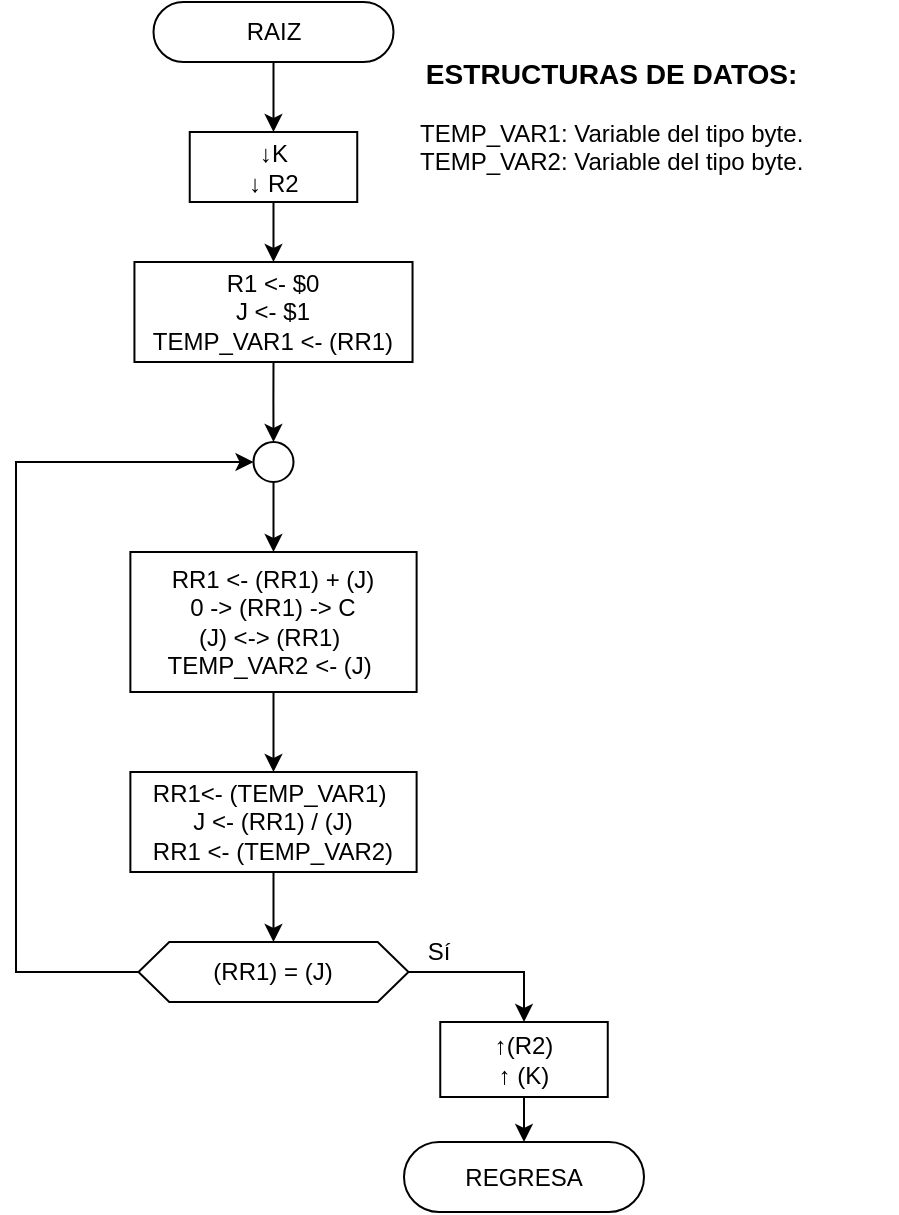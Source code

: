 <mxfile version="13.1.3" type="device"><diagram id="OE71F91uqmyHeHCGm0jq" name="Page-1"><mxGraphModel dx="702" dy="699" grid="1" gridSize="10" guides="1" tooltips="1" connect="1" arrows="1" fold="1" page="1" pageScale="1" pageWidth="827" pageHeight="1169" math="0" shadow="0"><root><mxCell id="0"/><mxCell id="1" parent="0"/><mxCell id="ScJ5B0TkJVILaIbRresl-4" style="edgeStyle=orthogonalEdgeStyle;rounded=0;orthogonalLoop=1;jettySize=auto;html=1;exitX=0.5;exitY=1;exitDx=0;exitDy=0;entryX=0.5;entryY=0;entryDx=0;entryDy=0;" parent="1" source="ScJ5B0TkJVILaIbRresl-1" target="ScJ5B0TkJVILaIbRresl-3" edge="1"><mxGeometry relative="1" as="geometry"/></mxCell><mxCell id="ScJ5B0TkJVILaIbRresl-1" value="RAIZ" style="rounded=1;whiteSpace=wrap;html=1;fontSize=12;glass=0;strokeWidth=1;shadow=0;arcSize=50;" parent="1" vertex="1"><mxGeometry x="168.75" y="130" width="120" height="30" as="geometry"/></mxCell><mxCell id="COhXqXHbtT5Kct-Gtgds-2" style="edgeStyle=orthogonalEdgeStyle;rounded=0;orthogonalLoop=1;jettySize=auto;html=1;exitX=0.5;exitY=1;exitDx=0;exitDy=0;entryX=0.5;entryY=0;entryDx=0;entryDy=0;" parent="1" source="ScJ5B0TkJVILaIbRresl-3" target="PH5LNjjoDIfX9e53kpM_-13" edge="1"><mxGeometry relative="1" as="geometry"/></mxCell><mxCell id="ScJ5B0TkJVILaIbRresl-3" value="↓K&lt;br&gt;↓ R2" style="rounded=0;whiteSpace=wrap;html=1;" parent="1" vertex="1"><mxGeometry x="186.87" y="195" width="83.75" height="35" as="geometry"/></mxCell><mxCell id="PH5LNjjoDIfX9e53kpM_-8" value="REGRESA" style="rounded=1;whiteSpace=wrap;html=1;fontSize=12;glass=0;strokeWidth=1;shadow=0;arcSize=50;" parent="1" vertex="1"><mxGeometry x="294" y="700" width="120" height="35" as="geometry"/></mxCell><mxCell id="PH5LNjjoDIfX9e53kpM_-16" style="edgeStyle=orthogonalEdgeStyle;rounded=0;orthogonalLoop=1;jettySize=auto;html=1;exitX=0.5;exitY=1;exitDx=0;exitDy=0;entryX=0.5;entryY=0;entryDx=0;entryDy=0;" parent="1" source="PH5LNjjoDIfX9e53kpM_-13" target="PH5LNjjoDIfX9e53kpM_-15" edge="1"><mxGeometry relative="1" as="geometry"/></mxCell><mxCell id="PH5LNjjoDIfX9e53kpM_-13" value="R1 &amp;lt;- $0&lt;br&gt;J &amp;lt;- $1&lt;br&gt;TEMP_VAR1 &amp;lt;- (RR1)" style="rounded=0;whiteSpace=wrap;html=1;" parent="1" vertex="1"><mxGeometry x="159.22" y="260" width="139.05" height="50" as="geometry"/></mxCell><mxCell id="PH5LNjjoDIfX9e53kpM_-18" style="edgeStyle=orthogonalEdgeStyle;rounded=0;orthogonalLoop=1;jettySize=auto;html=1;exitX=0.5;exitY=1;exitDx=0;exitDy=0;entryX=0.5;entryY=0;entryDx=0;entryDy=0;" parent="1" source="PH5LNjjoDIfX9e53kpM_-15" target="PH5LNjjoDIfX9e53kpM_-17" edge="1"><mxGeometry relative="1" as="geometry"/></mxCell><mxCell id="PH5LNjjoDIfX9e53kpM_-15" value="" style="ellipse;whiteSpace=wrap;html=1;aspect=fixed;" parent="1" vertex="1"><mxGeometry x="218.75" y="350" width="20" height="20" as="geometry"/></mxCell><mxCell id="81rtYOHJQT2Y4QlC0bao-2" style="edgeStyle=orthogonalEdgeStyle;rounded=0;orthogonalLoop=1;jettySize=auto;html=1;exitX=0.5;exitY=1;exitDx=0;exitDy=0;entryX=0.5;entryY=0;entryDx=0;entryDy=0;" parent="1" source="PH5LNjjoDIfX9e53kpM_-17" target="81rtYOHJQT2Y4QlC0bao-1" edge="1"><mxGeometry relative="1" as="geometry"/></mxCell><mxCell id="PH5LNjjoDIfX9e53kpM_-17" value="RR1 &amp;lt;- (RR1) + (J)&lt;br&gt;0 -&amp;gt; (RR1) -&amp;gt; C&lt;br&gt;(J) &amp;lt;-&amp;gt; (RR1)&amp;nbsp;&lt;br&gt;TEMP_VAR2 &amp;lt;- (J)&amp;nbsp;" style="rounded=0;whiteSpace=wrap;html=1;" parent="1" vertex="1"><mxGeometry x="157.19" y="405" width="143.12" height="70" as="geometry"/></mxCell><mxCell id="PH5LNjjoDIfX9e53kpM_-31" style="edgeStyle=orthogonalEdgeStyle;rounded=0;orthogonalLoop=1;jettySize=auto;html=1;exitX=0;exitY=0.5;exitDx=0;exitDy=0;entryX=0;entryY=0.5;entryDx=0;entryDy=0;" parent="1" source="PH5LNjjoDIfX9e53kpM_-19" target="PH5LNjjoDIfX9e53kpM_-15" edge="1"><mxGeometry relative="1" as="geometry"><mxPoint x="101.875" y="377.5" as="targetPoint"/><Array as="points"><mxPoint x="100" y="615"/><mxPoint x="100" y="360"/></Array></mxGeometry></mxCell><mxCell id="COhXqXHbtT5Kct-Gtgds-3" style="edgeStyle=orthogonalEdgeStyle;rounded=0;orthogonalLoop=1;jettySize=auto;html=1;exitX=1;exitY=0.5;exitDx=0;exitDy=0;entryX=0.5;entryY=0;entryDx=0;entryDy=0;" parent="1" source="PH5LNjjoDIfX9e53kpM_-19" target="PH5LNjjoDIfX9e53kpM_-28" edge="1"><mxGeometry relative="1" as="geometry"/></mxCell><mxCell id="PH5LNjjoDIfX9e53kpM_-19" value="(RR1) = (J)" style="shape=hexagon;perimeter=hexagonPerimeter2;whiteSpace=wrap;html=1;size=0.114;" parent="1" vertex="1"><mxGeometry x="161.24" y="600" width="135.01" height="30" as="geometry"/></mxCell><mxCell id="PH5LNjjoDIfX9e53kpM_-30" style="edgeStyle=orthogonalEdgeStyle;rounded=0;orthogonalLoop=1;jettySize=auto;html=1;exitX=0.5;exitY=1;exitDx=0;exitDy=0;entryX=0.5;entryY=0;entryDx=0;entryDy=0;" parent="1" source="PH5LNjjoDIfX9e53kpM_-28" target="PH5LNjjoDIfX9e53kpM_-8" edge="1"><mxGeometry relative="1" as="geometry"/></mxCell><mxCell id="PH5LNjjoDIfX9e53kpM_-28" value="↑(R2)&lt;br&gt;↑ (K)" style="rounded=0;whiteSpace=wrap;html=1;" parent="1" vertex="1"><mxGeometry x="312.13" y="640" width="83.75" height="37.5" as="geometry"/></mxCell><mxCell id="PH5LNjjoDIfX9e53kpM_-34" value="Sí" style="text;html=1;align=center;verticalAlign=middle;resizable=0;points=[];autosize=1;" parent="1" vertex="1"><mxGeometry x="296.25" y="595" width="30" height="20" as="geometry"/></mxCell><mxCell id="COhXqXHbtT5Kct-Gtgds-1" value="&lt;h3 style=&quot;text-align: center&quot;&gt;ESTRUCTURAS DE DATOS:&lt;/h3&gt;TEMP_VAR1: Variable del tipo byte.&lt;br&gt;TEMP_VAR2: Variable del tipo byte." style="text;html=1;strokeColor=none;fillColor=none;align=left;verticalAlign=middle;whiteSpace=wrap;rounded=0;" parent="1" vertex="1"><mxGeometry x="300.31" y="130" width="240" height="100" as="geometry"/></mxCell><mxCell id="81rtYOHJQT2Y4QlC0bao-3" style="edgeStyle=orthogonalEdgeStyle;rounded=0;orthogonalLoop=1;jettySize=auto;html=1;exitX=0.5;exitY=1;exitDx=0;exitDy=0;entryX=0.5;entryY=0;entryDx=0;entryDy=0;" parent="1" source="81rtYOHJQT2Y4QlC0bao-1" target="PH5LNjjoDIfX9e53kpM_-19" edge="1"><mxGeometry relative="1" as="geometry"/></mxCell><mxCell id="81rtYOHJQT2Y4QlC0bao-1" value="RR1&amp;lt;- (TEMP_VAR1)&amp;nbsp;&lt;br&gt;J &amp;lt;- (RR1) / (J)&lt;br&gt;RR1 &amp;lt;- (TEMP_VAR2)" style="rounded=0;whiteSpace=wrap;html=1;" parent="1" vertex="1"><mxGeometry x="157.19" y="515" width="143.12" height="50" as="geometry"/></mxCell></root></mxGraphModel></diagram></mxfile>